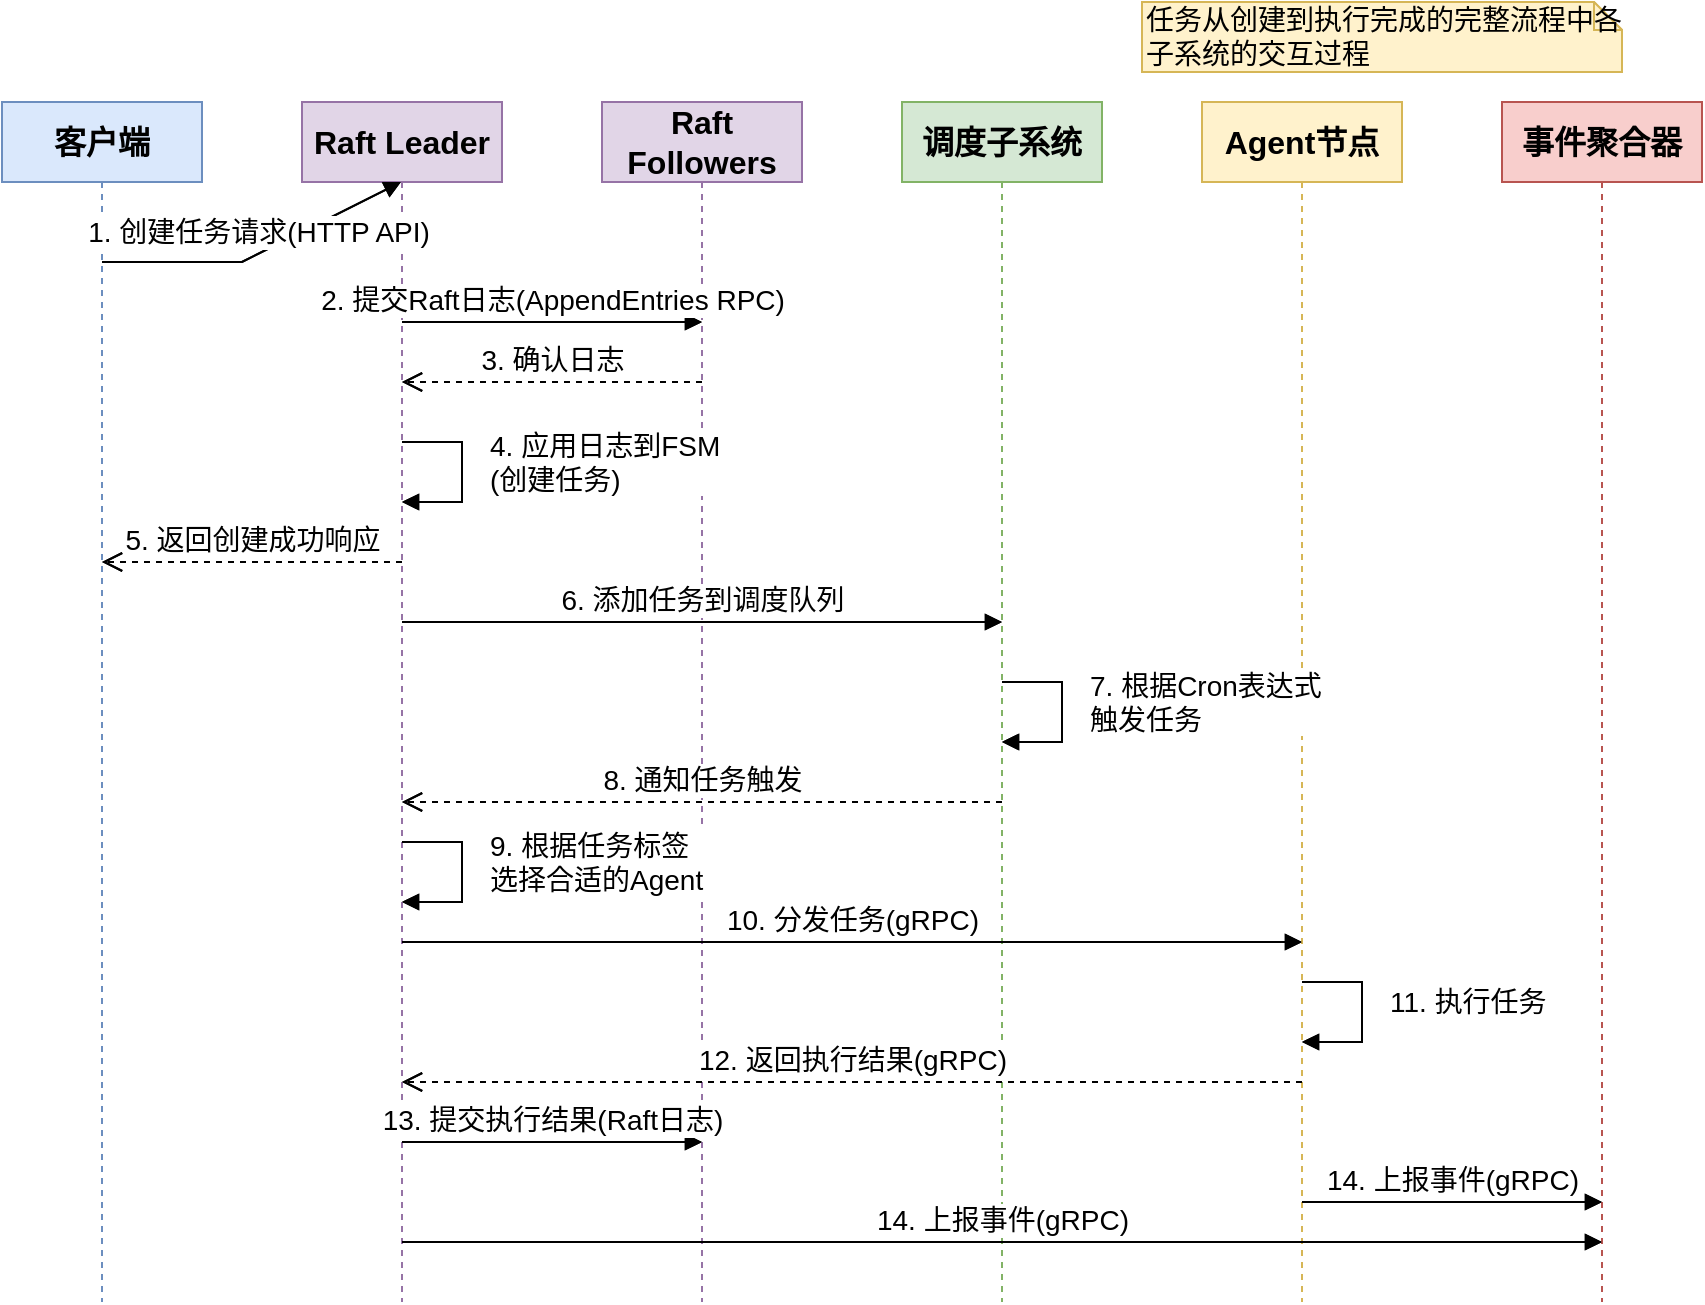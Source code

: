 <mxfile version="27.0.3">
  <diagram name="Pulse系统核心子系统交互时序图" id="0ivZdTxlm7wncbjiYPYh">
    <mxGraphModel dx="1140" dy="680" grid="0" gridSize="10" guides="1" tooltips="1" connect="1" arrows="1" fold="1" page="0" pageScale="1" pageWidth="850" pageHeight="1100" math="0" shadow="0">
      <root>
        <mxCell id="0" />
        <mxCell id="1" parent="0" />
        <mxCell id="lBqv2uYbiSY0HA5kkU_S-1" value="客户端" style="shape=umlLifeline;perimeter=lifelinePerimeter;whiteSpace=wrap;html=1;container=1;collapsible=0;recursiveResize=0;outlineConnect=0;fillColor=#dae8fc;strokeColor=#6c8ebf;fontStyle=1" vertex="1" parent="1">
          <mxGeometry x="50" y="80" width="100" height="600" as="geometry" />
        </mxCell>
        <mxCell id="lBqv2uYbiSY0HA5kkU_S-2" value="Raft Leader&#xa;(Server节点)" style="shape=umlLifeline;perimeter=lifelinePerimeter;whiteSpace=wrap;html=1;container=1;collapsible=0;recursiveResize=0;outlineConnect=0;fillColor=#e1d5e7;strokeColor=#9673a6;fontStyle=1" vertex="1" parent="1">
          <mxGeometry x="200" y="80" width="100" height="600" as="geometry" />
        </mxCell>
        <mxCell id="lBqv2uYbiSY0HA5kkU_S-3" value="Raft Followers&#xa;(Server节点)" style="shape=umlLifeline;perimeter=lifelinePerimeter;whiteSpace=wrap;html=1;container=1;collapsible=0;recursiveResize=0;outlineConnect=0;fillColor=#e1d5e7;strokeColor=#9673a6;fontStyle=1" vertex="1" parent="1">
          <mxGeometry x="350" y="80" width="100" height="600" as="geometry" />
        </mxCell>
        <mxCell id="lBqv2uYbiSY0HA5kkU_S-4" value="调度子系统" style="shape=umlLifeline;perimeter=lifelinePerimeter;whiteSpace=wrap;html=1;container=1;collapsible=0;recursiveResize=0;outlineConnect=0;fillColor=#d5e8d4;strokeColor=#82b366;fontStyle=1" vertex="1" parent="1">
          <mxGeometry x="500" y="80" width="100" height="600" as="geometry" />
        </mxCell>
        <mxCell id="lBqv2uYbiSY0HA5kkU_S-5" value="Agent节点" style="shape=umlLifeline;perimeter=lifelinePerimeter;whiteSpace=wrap;html=1;container=1;collapsible=0;recursiveResize=0;outlineConnect=0;fillColor=#fff2cc;strokeColor=#d6b656;fontStyle=1" vertex="1" parent="1">
          <mxGeometry x="650" y="80" width="100" height="600" as="geometry" />
        </mxCell>
        <mxCell id="lBqv2uYbiSY0HA5kkU_S-6" value="事件聚合器" style="shape=umlLifeline;perimeter=lifelinePerimeter;whiteSpace=wrap;html=1;container=1;collapsible=0;recursiveResize=0;outlineConnect=0;fillColor=#f8cecc;strokeColor=#b85450;fontStyle=1" vertex="1" parent="1">
          <mxGeometry x="800" y="80" width="100" height="600" as="geometry" />
        </mxCell>
        <mxCell id="lBqv2uYbiSY0HA5kkU_S-7" value="1. 创建任务请求(HTTP API)" style="html=1;verticalAlign=bottom;endArrow=block;entryX=0;entryY=0;rounded=0;" edge="1" parent="1" source="lBqv2uYbiSY0HA5kkU_S-1" target="lBqv2uYbiSY0HA5kkU_S-2">
          <mxGeometry relative="1" as="geometry">
            <mxPoint x="150" y="160" as="sourcePoint" />
            <mxPoint x="250" y="160" as="targetPoint" />
            <Array as="points">
              <mxPoint x="170" y="160" />
            </Array>
          </mxGeometry>
        </mxCell>
        <mxCell id="lBqv2uYbiSY0HA5kkU_S-8" value="2. 提交Raft日志(AppendEntries RPC)" style="html=1;verticalAlign=bottom;endArrow=block;rounded=0;" edge="1" parent="1">
          <mxGeometry relative="1" as="geometry">
            <mxPoint x="250" y="190" as="sourcePoint" />
            <mxPoint x="400" y="190" as="targetPoint" />
          </mxGeometry>
        </mxCell>
        <mxCell id="lBqv2uYbiSY0HA5kkU_S-9" value="3. 确认日志" style="html=1;verticalAlign=bottom;endArrow=open;dashed=1;endSize=8;rounded=0;" edge="1" parent="1">
          <mxGeometry relative="1" as="geometry">
            <mxPoint x="400" y="220" as="sourcePoint" />
            <mxPoint x="250" y="220" as="targetPoint" />
          </mxGeometry>
        </mxCell>
        <mxCell id="lBqv2uYbiSY0HA5kkU_S-10" value="4. 应用日志到FSM&#xa;(创建任务)" style="html=1;align=left;spacingLeft=2;endArrow=block;rounded=0;edgeStyle=orthogonalEdgeStyle;curved=0;rounded=0;" edge="1" parent="1">
          <mxGeometry x="-0.125" y="10" relative="1" as="geometry">
            <mxPoint x="250" y="250" as="sourcePoint" />
            <Array as="points">
              <mxPoint x="280" y="250" />
              <mxPoint x="280" y="280" />
            </Array>
            <mxPoint x="250" y="280" as="targetPoint" />
            <mxPoint as="offset" />
          </mxGeometry>
        </mxCell>
        <mxCell id="lBqv2uYbiSY0HA5kkU_S-11" value="5. 返回创建成功响应" style="html=1;verticalAlign=bottom;endArrow=open;dashed=1;endSize=8;rounded=0;" edge="1" parent="1">
          <mxGeometry relative="1" as="geometry">
            <mxPoint x="250" y="310" as="sourcePoint" />
            <mxPoint x="100" y="310" as="targetPoint" />
          </mxGeometry>
        </mxCell>
        <mxCell id="lBqv2uYbiSY0HA5kkU_S-12" value="6. 添加任务到调度队列" style="html=1;verticalAlign=bottom;endArrow=block;rounded=0;" edge="1" parent="1">
          <mxGeometry relative="1" as="geometry">
            <mxPoint x="250" y="340" as="sourcePoint" />
            <mxPoint x="550" y="340" as="targetPoint" />
          </mxGeometry>
        </mxCell>
        <mxCell id="lBqv2uYbiSY0HA5kkU_S-13" value="7. 根据Cron表达式&#xa;触发任务" style="html=1;align=left;spacingLeft=2;endArrow=block;rounded=0;edgeStyle=orthogonalEdgeStyle;curved=0;rounded=0;" edge="1" parent="1">
          <mxGeometry x="-0.125" y="10" relative="1" as="geometry">
            <mxPoint x="550" y="370" as="sourcePoint" />
            <Array as="points">
              <mxPoint x="580" y="370" />
              <mxPoint x="580" y="400" />
            </Array>
            <mxPoint x="550" y="400" as="targetPoint" />
            <mxPoint as="offset" />
          </mxGeometry>
        </mxCell>
        <mxCell id="lBqv2uYbiSY0HA5kkU_S-14" value="8. 通知任务触发" style="html=1;verticalAlign=bottom;endArrow=open;dashed=1;endSize=8;rounded=0;" edge="1" parent="1">
          <mxGeometry relative="1" as="geometry">
            <mxPoint x="550" y="430" as="sourcePoint" />
            <mxPoint x="250" y="430" as="targetPoint" />
          </mxGeometry>
        </mxCell>
        <mxCell id="lBqv2uYbiSY0HA5kkU_S-15" value="9. 根据任务标签&#xa;选择合适的Agent" style="html=1;align=left;spacingLeft=2;endArrow=block;rounded=0;edgeStyle=orthogonalEdgeStyle;curved=0;rounded=0;" edge="1" parent="1">
          <mxGeometry x="-0.125" y="10" relative="1" as="geometry">
            <mxPoint x="250" y="450" as="sourcePoint" />
            <Array as="points">
              <mxPoint x="280" y="450" />
              <mxPoint x="280" y="480" />
            </Array>
            <mxPoint x="250" y="480" as="targetPoint" />
            <mxPoint as="offset" />
          </mxGeometry>
        </mxCell>
        <mxCell id="lBqv2uYbiSY0HA5kkU_S-16" value="10. 分发任务(gRPC)" style="html=1;verticalAlign=bottom;endArrow=block;rounded=0;" edge="1" parent="1">
          <mxGeometry relative="1" as="geometry">
            <mxPoint x="250" y="500" as="sourcePoint" />
            <mxPoint x="700" y="500" as="targetPoint" />
          </mxGeometry>
        </mxCell>
        <mxCell id="lBqv2uYbiSY0HA5kkU_S-17" value="11. 执行任务" style="html=1;align=left;spacingLeft=2;endArrow=block;rounded=0;edgeStyle=orthogonalEdgeStyle;curved=0;rounded=0;" edge="1" parent="1">
          <mxGeometry x="-0.125" y="10" relative="1" as="geometry">
            <mxPoint x="700" y="520" as="sourcePoint" />
            <Array as="points">
              <mxPoint x="730" y="520" />
              <mxPoint x="730" y="550" />
            </Array>
            <mxPoint x="700" y="550" as="targetPoint" />
            <mxPoint as="offset" />
          </mxGeometry>
        </mxCell>
        <mxCell id="lBqv2uYbiSY0HA5kkU_S-18" value="12. 返回执行结果(gRPC)" style="html=1;verticalAlign=bottom;endArrow=open;dashed=1;endSize=8;rounded=0;" edge="1" parent="1">
          <mxGeometry relative="1" as="geometry">
            <mxPoint x="700" y="570" as="sourcePoint" />
            <mxPoint x="250" y="570" as="targetPoint" />
          </mxGeometry>
        </mxCell>
        <mxCell id="lBqv2uYbiSY0HA5kkU_S-19" value="13. 提交执行结果(Raft日志)" style="html=1;verticalAlign=bottom;endArrow=block;rounded=0;" edge="1" parent="1">
          <mxGeometry relative="1" as="geometry">
            <mxPoint x="250" y="600" as="sourcePoint" />
            <mxPoint x="400" y="600" as="targetPoint" />
          </mxGeometry>
        </mxCell>
        <mxCell id="lBqv2uYbiSY0HA5kkU_S-20" value="14. 上报事件(gRPC)" style="html=1;verticalAlign=bottom;endArrow=block;rounded=0;" edge="1" parent="1">
          <mxGeometry relative="1" as="geometry">
            <mxPoint x="700" y="630" as="sourcePoint" />
            <mxPoint x="850" y="630" as="targetPoint" />
          </mxGeometry>
        </mxCell>
        <mxCell id="lBqv2uYbiSY0HA5kkU_S-21" value="14. 上报事件(gRPC)" style="html=1;verticalAlign=bottom;endArrow=block;rounded=0;" edge="1" parent="1">
          <mxGeometry relative="1" as="geometry">
            <mxPoint x="250" y="650" as="sourcePoint" />
            <mxPoint x="850" y="650" as="targetPoint" />
          </mxGeometry>
        </mxCell>
        <mxCell id="lBqv2uYbiSY0HA5kkU_S-23" value="任务从创建到执行完成的完整流程中各子系统的交互过程" style="shape=note;whiteSpace=wrap;html=1;size=14;verticalAlign=top;align=left;spacingTop=-6;fillColor=#fff2cc;strokeColor=#d6b656;" vertex="1" parent="1">
          <mxGeometry x="620" y="30" width="240" height="35" as="geometry" />
        </mxCell>
        <mxCell id="lBqv2uYbiSY0HA5kkU_S-25" value="客户端" style="shape=umlLifeline;perimeter=lifelinePerimeter;whiteSpace=wrap;html=1;container=1;collapsible=0;recursiveResize=0;outlineConnect=0;fillColor=#dae8fc;strokeColor=#6c8ebf;fontStyle=1;fontSize=16;" vertex="1" parent="1">
          <mxGeometry x="50" y="80" width="100" height="600" as="geometry" />
        </mxCell>
        <mxCell id="lBqv2uYbiSY0HA5kkU_S-26" value="Raft Leader" style="shape=umlLifeline;perimeter=lifelinePerimeter;whiteSpace=wrap;html=1;container=1;collapsible=0;recursiveResize=0;outlineConnect=0;fillColor=#e1d5e7;strokeColor=#9673a6;fontStyle=1;fontSize=16;" vertex="1" parent="1">
          <mxGeometry x="200" y="80" width="100" height="600" as="geometry" />
        </mxCell>
        <mxCell id="lBqv2uYbiSY0HA5kkU_S-27" value="Raft Followers" style="shape=umlLifeline;perimeter=lifelinePerimeter;whiteSpace=wrap;html=1;container=1;collapsible=0;recursiveResize=0;outlineConnect=0;fillColor=#e1d5e7;strokeColor=#9673a6;fontStyle=1;fontSize=16;" vertex="1" parent="1">
          <mxGeometry x="350" y="80" width="100" height="600" as="geometry" />
        </mxCell>
        <mxCell id="lBqv2uYbiSY0HA5kkU_S-28" value="调度子系统" style="shape=umlLifeline;perimeter=lifelinePerimeter;whiteSpace=wrap;html=1;container=1;collapsible=0;recursiveResize=0;outlineConnect=0;fillColor=#d5e8d4;strokeColor=#82b366;fontStyle=1;fontSize=16;" vertex="1" parent="1">
          <mxGeometry x="500" y="80" width="100" height="600" as="geometry" />
        </mxCell>
        <mxCell id="lBqv2uYbiSY0HA5kkU_S-29" value="Agent节点" style="shape=umlLifeline;perimeter=lifelinePerimeter;whiteSpace=wrap;html=1;container=1;collapsible=0;recursiveResize=0;outlineConnect=0;fillColor=#fff2cc;strokeColor=#d6b656;fontStyle=1;fontSize=16;" vertex="1" parent="1">
          <mxGeometry x="650" y="80" width="100" height="600" as="geometry" />
        </mxCell>
        <mxCell id="lBqv2uYbiSY0HA5kkU_S-30" value="事件聚合器" style="shape=umlLifeline;perimeter=lifelinePerimeter;whiteSpace=wrap;html=1;container=1;collapsible=0;recursiveResize=0;outlineConnect=0;fillColor=#f8cecc;strokeColor=#b85450;fontStyle=1;fontSize=16;" vertex="1" parent="1">
          <mxGeometry x="800" y="80" width="100" height="600" as="geometry" />
        </mxCell>
        <mxCell id="lBqv2uYbiSY0HA5kkU_S-31" value="1. 创建任务请求(HTTP API)" style="html=1;verticalAlign=bottom;endArrow=block;entryX=0;entryY=0;rounded=0;fontSize=14;" edge="1" parent="1" source="lBqv2uYbiSY0HA5kkU_S-25" target="lBqv2uYbiSY0HA5kkU_S-26">
          <mxGeometry relative="1" as="geometry">
            <mxPoint x="150" y="160" as="sourcePoint" />
            <mxPoint x="250" y="160" as="targetPoint" />
            <Array as="points">
              <mxPoint x="170" y="160" />
            </Array>
          </mxGeometry>
        </mxCell>
        <mxCell id="lBqv2uYbiSY0HA5kkU_S-32" value="2. 提交Raft日志(AppendEntries RPC)" style="html=1;verticalAlign=bottom;endArrow=block;rounded=0;fontSize=14;" edge="1" parent="1">
          <mxGeometry relative="1" as="geometry">
            <mxPoint x="250" y="190" as="sourcePoint" />
            <mxPoint x="400" y="190" as="targetPoint" />
          </mxGeometry>
        </mxCell>
        <mxCell id="lBqv2uYbiSY0HA5kkU_S-33" value="3. 确认日志" style="html=1;verticalAlign=bottom;endArrow=open;dashed=1;endSize=8;rounded=0;fontSize=14;" edge="1" parent="1">
          <mxGeometry relative="1" as="geometry">
            <mxPoint x="400" y="220" as="sourcePoint" />
            <mxPoint x="250" y="220" as="targetPoint" />
          </mxGeometry>
        </mxCell>
        <mxCell id="lBqv2uYbiSY0HA5kkU_S-34" value="4. 应用日志到FSM&#xa;(创建任务)" style="html=1;align=left;spacingLeft=2;endArrow=block;rounded=0;edgeStyle=orthogonalEdgeStyle;curved=0;rounded=0;fontSize=14;" edge="1" parent="1">
          <mxGeometry x="-0.125" y="10" relative="1" as="geometry">
            <mxPoint x="250" y="250" as="sourcePoint" />
            <Array as="points">
              <mxPoint x="280" y="250" />
              <mxPoint x="280" y="280" />
            </Array>
            <mxPoint x="250" y="280" as="targetPoint" />
            <mxPoint as="offset" />
          </mxGeometry>
        </mxCell>
        <mxCell id="lBqv2uYbiSY0HA5kkU_S-35" value="5. 返回创建成功响应" style="html=1;verticalAlign=bottom;endArrow=open;dashed=1;endSize=8;rounded=0;fontSize=14;" edge="1" parent="1">
          <mxGeometry relative="1" as="geometry">
            <mxPoint x="250" y="310" as="sourcePoint" />
            <mxPoint x="100" y="310" as="targetPoint" />
          </mxGeometry>
        </mxCell>
        <mxCell id="lBqv2uYbiSY0HA5kkU_S-36" value="6. 添加任务到调度队列" style="html=1;verticalAlign=bottom;endArrow=block;rounded=0;fontSize=14;" edge="1" parent="1">
          <mxGeometry relative="1" as="geometry">
            <mxPoint x="250" y="340" as="sourcePoint" />
            <mxPoint x="550" y="340" as="targetPoint" />
          </mxGeometry>
        </mxCell>
        <mxCell id="lBqv2uYbiSY0HA5kkU_S-37" value="7. 根据Cron表达式&#xa;触发任务" style="html=1;align=left;spacingLeft=2;endArrow=block;rounded=0;edgeStyle=orthogonalEdgeStyle;curved=0;rounded=0;fontSize=14;" edge="1" parent="1">
          <mxGeometry x="-0.125" y="10" relative="1" as="geometry">
            <mxPoint x="550" y="370" as="sourcePoint" />
            <Array as="points">
              <mxPoint x="580" y="370" />
              <mxPoint x="580" y="400" />
            </Array>
            <mxPoint x="550" y="400" as="targetPoint" />
            <mxPoint as="offset" />
          </mxGeometry>
        </mxCell>
        <mxCell id="lBqv2uYbiSY0HA5kkU_S-38" value="8. 通知任务触发" style="html=1;verticalAlign=bottom;endArrow=open;dashed=1;endSize=8;rounded=0;fontSize=14;" edge="1" parent="1">
          <mxGeometry relative="1" as="geometry">
            <mxPoint x="550" y="430" as="sourcePoint" />
            <mxPoint x="250" y="430" as="targetPoint" />
          </mxGeometry>
        </mxCell>
        <mxCell id="lBqv2uYbiSY0HA5kkU_S-39" value="9. 根据任务标签&#xa;选择合适的Agent" style="html=1;align=left;spacingLeft=2;endArrow=block;rounded=0;edgeStyle=orthogonalEdgeStyle;curved=0;rounded=0;fontSize=14;" edge="1" parent="1">
          <mxGeometry x="-0.125" y="10" relative="1" as="geometry">
            <mxPoint x="250" y="450" as="sourcePoint" />
            <Array as="points">
              <mxPoint x="280" y="450" />
              <mxPoint x="280" y="480" />
            </Array>
            <mxPoint x="250" y="480" as="targetPoint" />
            <mxPoint as="offset" />
          </mxGeometry>
        </mxCell>
        <mxCell id="lBqv2uYbiSY0HA5kkU_S-40" value="10. 分发任务(gRPC)" style="html=1;verticalAlign=bottom;endArrow=block;rounded=0;fontSize=14;" edge="1" parent="1">
          <mxGeometry relative="1" as="geometry">
            <mxPoint x="250" y="500" as="sourcePoint" />
            <mxPoint x="700" y="500" as="targetPoint" />
          </mxGeometry>
        </mxCell>
        <mxCell id="lBqv2uYbiSY0HA5kkU_S-41" value="11. 执行任务" style="html=1;align=left;spacingLeft=2;endArrow=block;rounded=0;edgeStyle=orthogonalEdgeStyle;curved=0;rounded=0;fontSize=14;" edge="1" parent="1">
          <mxGeometry x="-0.125" y="10" relative="1" as="geometry">
            <mxPoint x="700" y="520" as="sourcePoint" />
            <Array as="points">
              <mxPoint x="730" y="520" />
              <mxPoint x="730" y="550" />
            </Array>
            <mxPoint x="700" y="550" as="targetPoint" />
            <mxPoint as="offset" />
          </mxGeometry>
        </mxCell>
        <mxCell id="lBqv2uYbiSY0HA5kkU_S-42" value="12. 返回执行结果(gRPC)" style="html=1;verticalAlign=bottom;endArrow=open;dashed=1;endSize=8;rounded=0;fontSize=14;" edge="1" parent="1">
          <mxGeometry relative="1" as="geometry">
            <mxPoint x="700" y="570" as="sourcePoint" />
            <mxPoint x="250" y="570" as="targetPoint" />
          </mxGeometry>
        </mxCell>
        <mxCell id="lBqv2uYbiSY0HA5kkU_S-43" value="13. 提交执行结果(Raft日志)" style="html=1;verticalAlign=bottom;endArrow=block;rounded=0;fontSize=14;" edge="1" parent="1">
          <mxGeometry relative="1" as="geometry">
            <mxPoint x="250" y="600" as="sourcePoint" />
            <mxPoint x="400" y="600" as="targetPoint" />
          </mxGeometry>
        </mxCell>
        <mxCell id="lBqv2uYbiSY0HA5kkU_S-44" value="14. 上报事件(gRPC)" style="html=1;verticalAlign=bottom;endArrow=block;rounded=0;fontSize=14;" edge="1" parent="1">
          <mxGeometry relative="1" as="geometry">
            <mxPoint x="700" y="630" as="sourcePoint" />
            <mxPoint x="850" y="630" as="targetPoint" />
          </mxGeometry>
        </mxCell>
        <mxCell id="lBqv2uYbiSY0HA5kkU_S-45" value="14. 上报事件(gRPC)" style="html=1;verticalAlign=bottom;endArrow=block;rounded=0;fontSize=14;" edge="1" parent="1">
          <mxGeometry relative="1" as="geometry">
            <mxPoint x="250" y="650" as="sourcePoint" />
            <mxPoint x="850" y="650" as="targetPoint" />
          </mxGeometry>
        </mxCell>
        <mxCell id="lBqv2uYbiSY0HA5kkU_S-47" value="任务从创建到执行完成的完整流程中各子系统的交互过程" style="shape=note;whiteSpace=wrap;html=1;size=14;verticalAlign=top;align=left;spacingTop=-6;fillColor=#fff2cc;strokeColor=#d6b656;fontSize=14;" vertex="1" parent="1">
          <mxGeometry x="620" y="30" width="240" height="35" as="geometry" />
        </mxCell>
      </root>
    </mxGraphModel>
  </diagram>
</mxfile>
